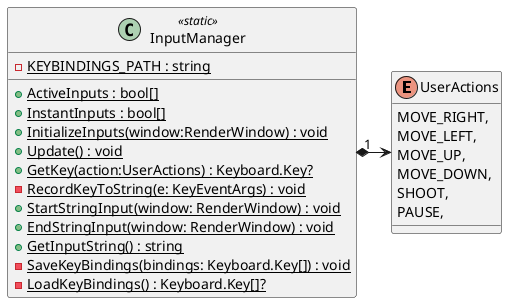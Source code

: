 @startuml
enum UserActions {
    MOVE_RIGHT,
    MOVE_LEFT,
    MOVE_UP,
    MOVE_DOWN,
    SHOOT,
    PAUSE,
}
class InputManager <<static>> {
    - {static} KEYBINDINGS_PATH : string
    + {method} {static} ActiveInputs : bool[]
    + {method} {static} InstantInputs : bool[]
    + {static} InitializeInputs(window:RenderWindow) : void
    + {static} Update() : void
    + {static} GetKey(action:UserActions) : Keyboard.Key?
    - {static} RecordKeyToString(e: KeyEventArgs) : void
    + {static} StartStringInput(window: RenderWindow) : void
    + {static} EndStringInput(window: RenderWindow) : void
    + {static} GetInputString() : string
    - {static} SaveKeyBindings(bindings: Keyboard.Key[]) : void
    - {static} LoadKeyBindings() : Keyboard.Key[]?
}
InputManager "1" *-> UserActions
@enduml
